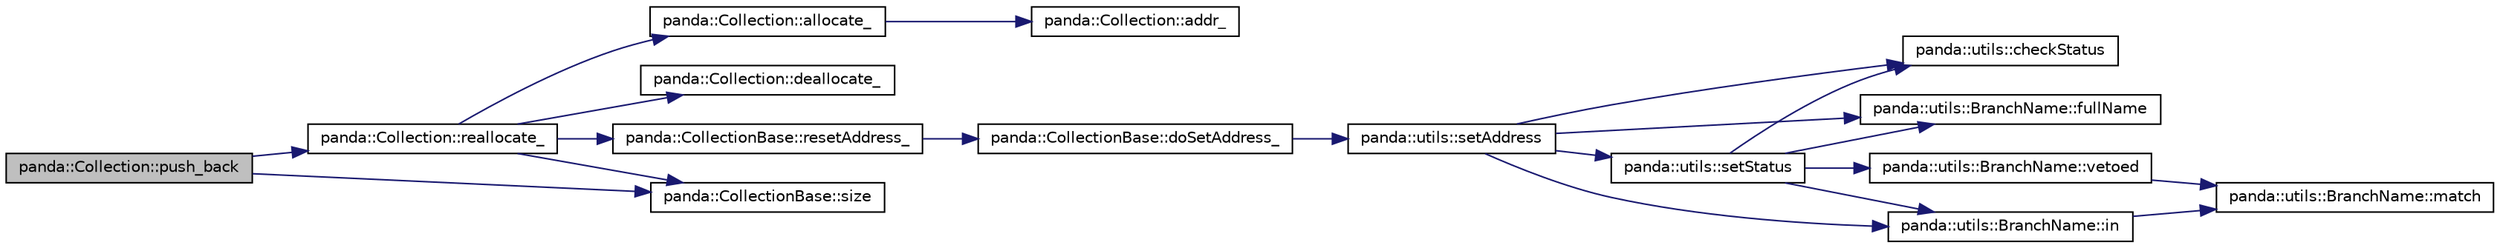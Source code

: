 digraph G
{
  edge [fontname="Helvetica",fontsize="10",labelfontname="Helvetica",labelfontsize="10"];
  node [fontname="Helvetica",fontsize="10",shape=record];
  rankdir=LR;
  Node1 [label="panda::Collection::push_back",height=0.2,width=0.4,color="black", fillcolor="grey75", style="filled" fontcolor="black"];
  Node1 -> Node2 [color="midnightblue",fontsize="10",style="solid"];
  Node2 [label="panda::Collection::reallocate_",height=0.2,width=0.4,color="black", fillcolor="white", style="filled",URL="$classpanda_1_1Collection.html#a2187bdc5efe30684f1e9f4db4fe4fb2e"];
  Node2 -> Node3 [color="midnightblue",fontsize="10",style="solid"];
  Node3 [label="panda::Collection::allocate_",height=0.2,width=0.4,color="black", fillcolor="white", style="filled",URL="$classpanda_1_1Collection.html#af6d52087e85607c91a6bd6400185442a"];
  Node3 -> Node4 [color="midnightblue",fontsize="10",style="solid"];
  Node4 [label="panda::Collection::addr_",height=0.2,width=0.4,color="black", fillcolor="white", style="filled",URL="$classpanda_1_1Collection.html#a24157825ebc9add7825e51ba47f1bd97"];
  Node2 -> Node5 [color="midnightblue",fontsize="10",style="solid"];
  Node5 [label="panda::Collection::deallocate_",height=0.2,width=0.4,color="black", fillcolor="white", style="filled",URL="$classpanda_1_1Collection.html#a74432be483a033e44ee2c7860487b20c"];
  Node2 -> Node6 [color="midnightblue",fontsize="10",style="solid"];
  Node6 [label="panda::CollectionBase::resetAddress_",height=0.2,width=0.4,color="black", fillcolor="white", style="filled",URL="$classpanda_1_1CollectionBase.html#a4d6bc9cc77ee3e29840362826b108b23"];
  Node6 -> Node7 [color="midnightblue",fontsize="10",style="solid"];
  Node7 [label="panda::CollectionBase::doSetAddress_",height=0.2,width=0.4,color="black", fillcolor="white", style="filled",URL="$classpanda_1_1CollectionBase.html#a2bd8c03841337f83ccdb4279ebf1f24d"];
  Node7 -> Node8 [color="midnightblue",fontsize="10",style="solid"];
  Node8 [label="panda::utils::setAddress",height=0.2,width=0.4,color="black", fillcolor="white", style="filled",URL="$namespacepanda_1_1utils.html#abf9c62e588560197c2bae9932e6a6e05",tooltip="Set address."];
  Node8 -> Node9 [color="midnightblue",fontsize="10",style="solid"];
  Node9 [label="panda::utils::checkStatus",height=0.2,width=0.4,color="black", fillcolor="white", style="filled",URL="$namespacepanda_1_1utils.html#aafa411773a4b0ee829d99e6e5a0abdcd",tooltip="Check status of a branch."];
  Node8 -> Node10 [color="midnightblue",fontsize="10",style="solid"];
  Node10 [label="panda::utils::BranchName::fullName",height=0.2,width=0.4,color="black", fillcolor="white", style="filled",URL="$classpanda_1_1utils_1_1BranchName.html#a13958ff4a9d554d2c057c600b4f70412",tooltip="Prepend the branch name with &lt;objName.&gt;."];
  Node8 -> Node11 [color="midnightblue",fontsize="10",style="solid"];
  Node11 [label="panda::utils::BranchName::in",height=0.2,width=0.4,color="black", fillcolor="white", style="filled",URL="$classpanda_1_1utils_1_1BranchName.html#a6cc8a6df7c5b12a0221fd49773cca6a7",tooltip="Is the name included and not vetoed?"];
  Node11 -> Node12 [color="midnightblue",fontsize="10",style="solid"];
  Node12 [label="panda::utils::BranchName::match",height=0.2,width=0.4,color="black", fillcolor="white", style="filled",URL="$classpanda_1_1utils_1_1BranchName.html#ae67f0ec0a51cd28fe78c8e539aa9f95e",tooltip="Does the name match with the given name?"];
  Node8 -> Node13 [color="midnightblue",fontsize="10",style="solid"];
  Node13 [label="panda::utils::setStatus",height=0.2,width=0.4,color="black", fillcolor="white", style="filled",URL="$namespacepanda_1_1utils.html#a01665f786d6a2acedb8f008f3fc9fc84",tooltip="Set the status of a branch."];
  Node13 -> Node9 [color="midnightblue",fontsize="10",style="solid"];
  Node13 -> Node10 [color="midnightblue",fontsize="10",style="solid"];
  Node13 -> Node11 [color="midnightblue",fontsize="10",style="solid"];
  Node13 -> Node14 [color="midnightblue",fontsize="10",style="solid"];
  Node14 [label="panda::utils::BranchName::vetoed",height=0.2,width=0.4,color="black", fillcolor="white", style="filled",URL="$classpanda_1_1utils_1_1BranchName.html#ae3332329bf2afae5ed8e7c35e5d77ffa",tooltip="Is the name included and vetoed?"];
  Node14 -> Node12 [color="midnightblue",fontsize="10",style="solid"];
  Node2 -> Node15 [color="midnightblue",fontsize="10",style="solid"];
  Node15 [label="panda::CollectionBase::size",height=0.2,width=0.4,color="black", fillcolor="white", style="filled",URL="$classpanda_1_1CollectionBase.html#a341cdaab81b20671510b14476973369e"];
  Node1 -> Node15 [color="midnightblue",fontsize="10",style="solid"];
}
